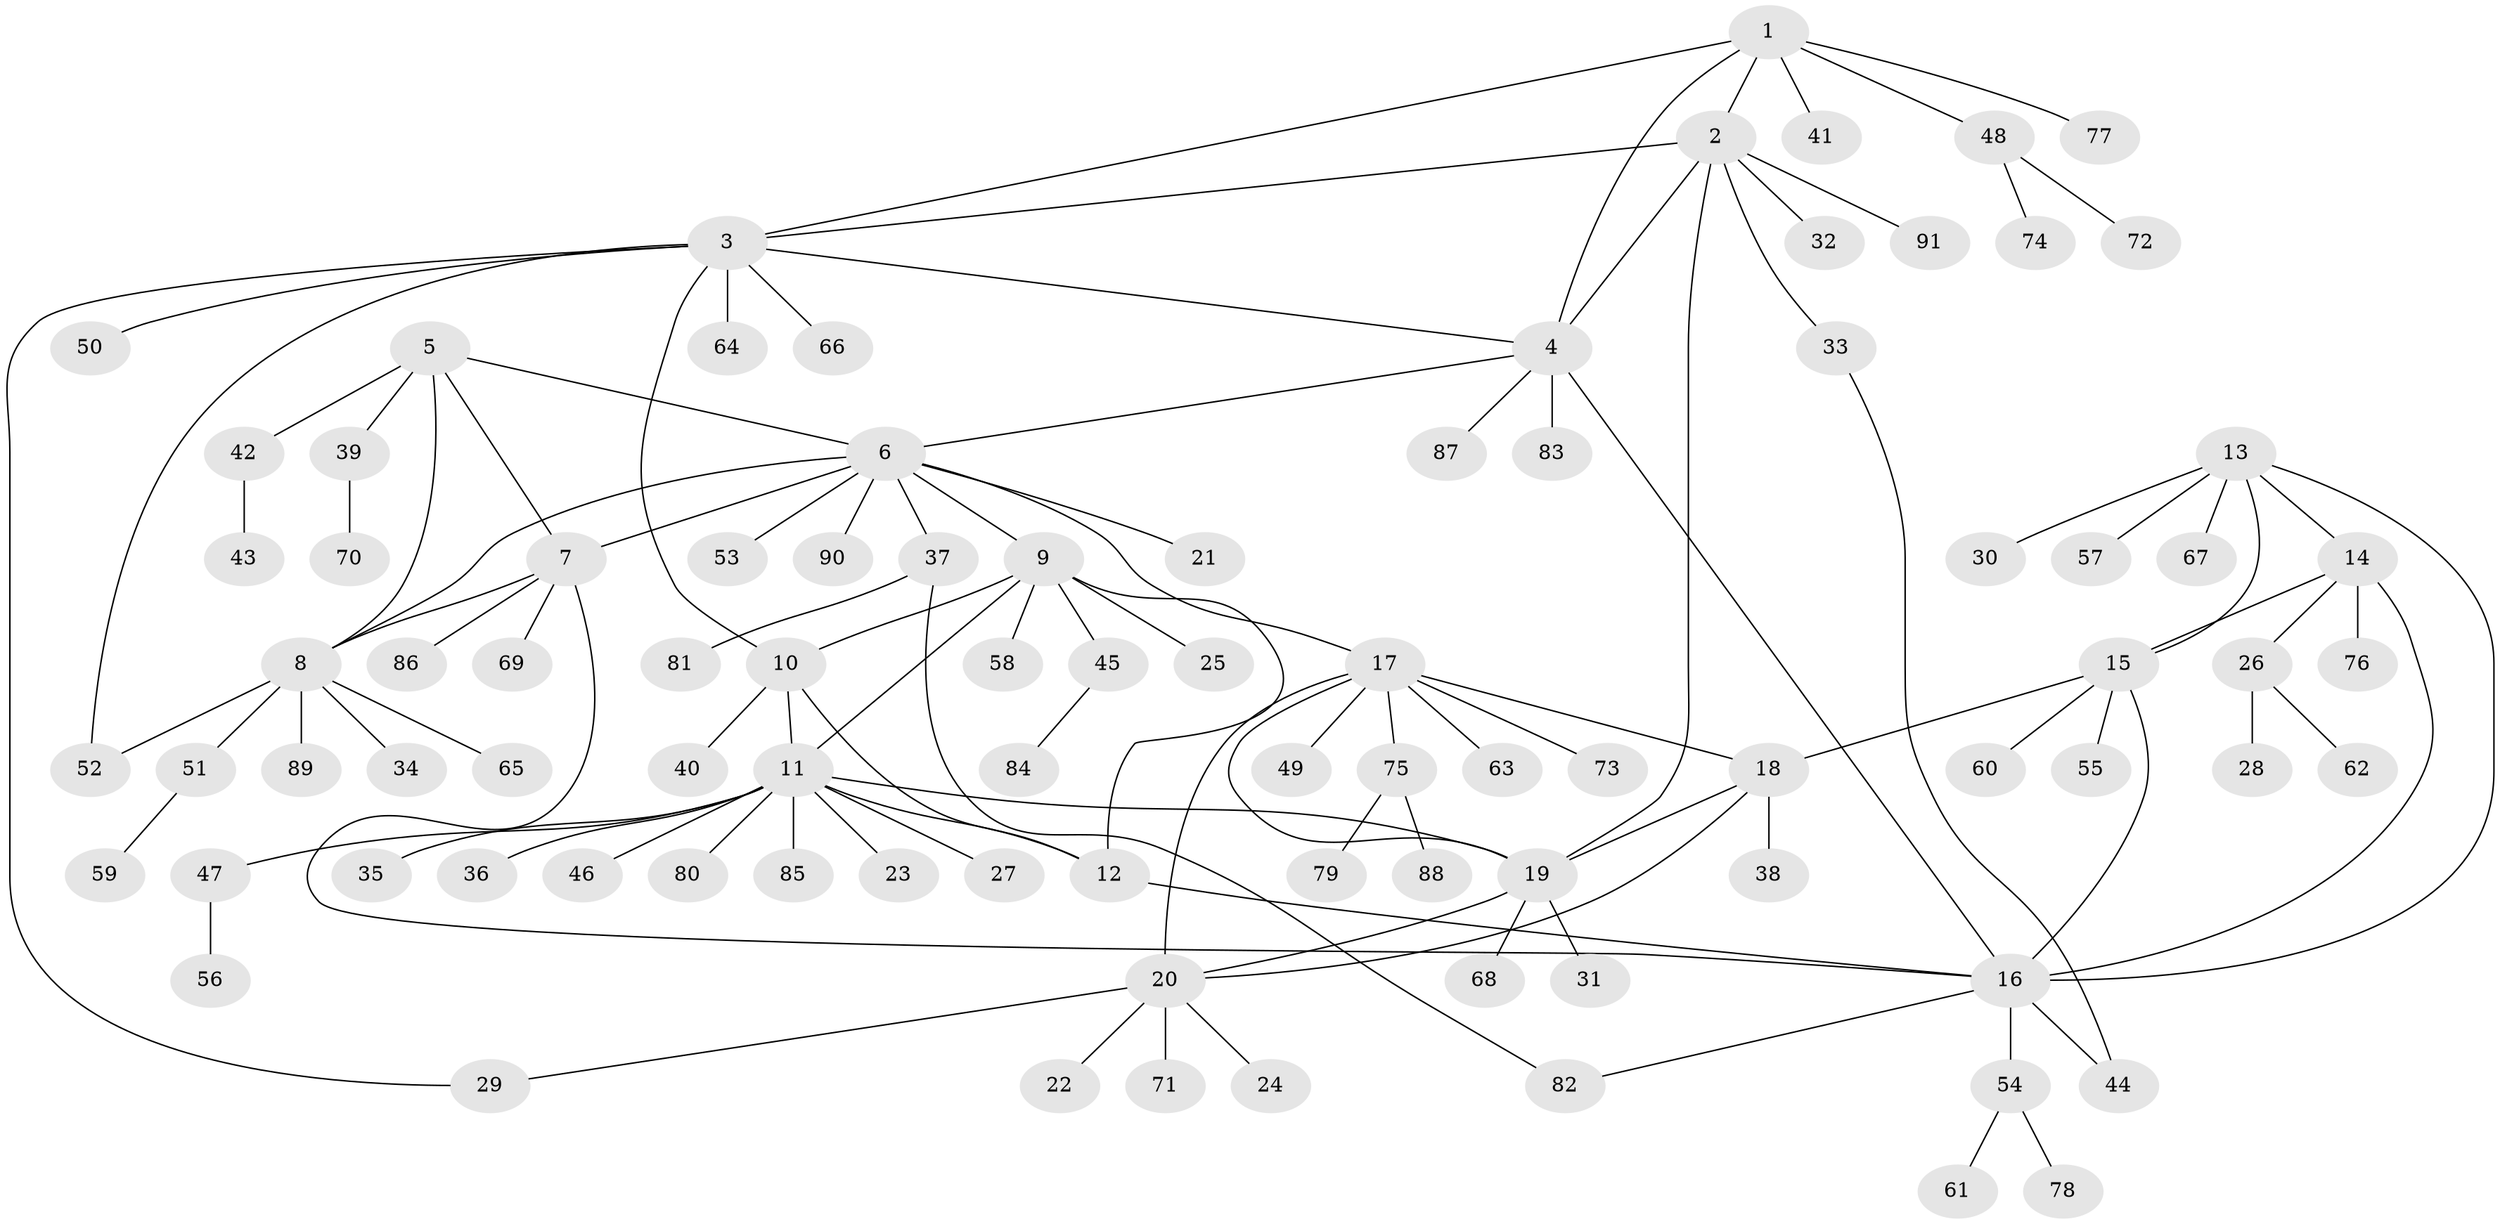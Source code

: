 // Generated by graph-tools (version 1.1) at 2025/11/02/27/25 16:11:35]
// undirected, 91 vertices, 115 edges
graph export_dot {
graph [start="1"]
  node [color=gray90,style=filled];
  1;
  2;
  3;
  4;
  5;
  6;
  7;
  8;
  9;
  10;
  11;
  12;
  13;
  14;
  15;
  16;
  17;
  18;
  19;
  20;
  21;
  22;
  23;
  24;
  25;
  26;
  27;
  28;
  29;
  30;
  31;
  32;
  33;
  34;
  35;
  36;
  37;
  38;
  39;
  40;
  41;
  42;
  43;
  44;
  45;
  46;
  47;
  48;
  49;
  50;
  51;
  52;
  53;
  54;
  55;
  56;
  57;
  58;
  59;
  60;
  61;
  62;
  63;
  64;
  65;
  66;
  67;
  68;
  69;
  70;
  71;
  72;
  73;
  74;
  75;
  76;
  77;
  78;
  79;
  80;
  81;
  82;
  83;
  84;
  85;
  86;
  87;
  88;
  89;
  90;
  91;
  1 -- 2;
  1 -- 3;
  1 -- 4;
  1 -- 41;
  1 -- 48;
  1 -- 77;
  2 -- 3;
  2 -- 4;
  2 -- 19;
  2 -- 32;
  2 -- 33;
  2 -- 91;
  3 -- 4;
  3 -- 10;
  3 -- 29;
  3 -- 50;
  3 -- 52;
  3 -- 64;
  3 -- 66;
  4 -- 6;
  4 -- 16;
  4 -- 83;
  4 -- 87;
  5 -- 6;
  5 -- 7;
  5 -- 8;
  5 -- 39;
  5 -- 42;
  6 -- 7;
  6 -- 8;
  6 -- 9;
  6 -- 17;
  6 -- 21;
  6 -- 37;
  6 -- 53;
  6 -- 90;
  7 -- 8;
  7 -- 16;
  7 -- 69;
  7 -- 86;
  8 -- 34;
  8 -- 51;
  8 -- 52;
  8 -- 65;
  8 -- 89;
  9 -- 10;
  9 -- 11;
  9 -- 12;
  9 -- 25;
  9 -- 45;
  9 -- 58;
  10 -- 11;
  10 -- 12;
  10 -- 40;
  11 -- 12;
  11 -- 19;
  11 -- 23;
  11 -- 27;
  11 -- 35;
  11 -- 36;
  11 -- 46;
  11 -- 47;
  11 -- 80;
  11 -- 85;
  12 -- 16;
  13 -- 14;
  13 -- 15;
  13 -- 16;
  13 -- 30;
  13 -- 57;
  13 -- 67;
  14 -- 15;
  14 -- 16;
  14 -- 26;
  14 -- 76;
  15 -- 16;
  15 -- 18;
  15 -- 55;
  15 -- 60;
  16 -- 44;
  16 -- 54;
  16 -- 82;
  17 -- 18;
  17 -- 19;
  17 -- 20;
  17 -- 49;
  17 -- 63;
  17 -- 73;
  17 -- 75;
  18 -- 19;
  18 -- 20;
  18 -- 38;
  19 -- 20;
  19 -- 31;
  19 -- 68;
  20 -- 22;
  20 -- 24;
  20 -- 29;
  20 -- 71;
  26 -- 28;
  26 -- 62;
  33 -- 44;
  37 -- 81;
  37 -- 82;
  39 -- 70;
  42 -- 43;
  45 -- 84;
  47 -- 56;
  48 -- 72;
  48 -- 74;
  51 -- 59;
  54 -- 61;
  54 -- 78;
  75 -- 79;
  75 -- 88;
}

